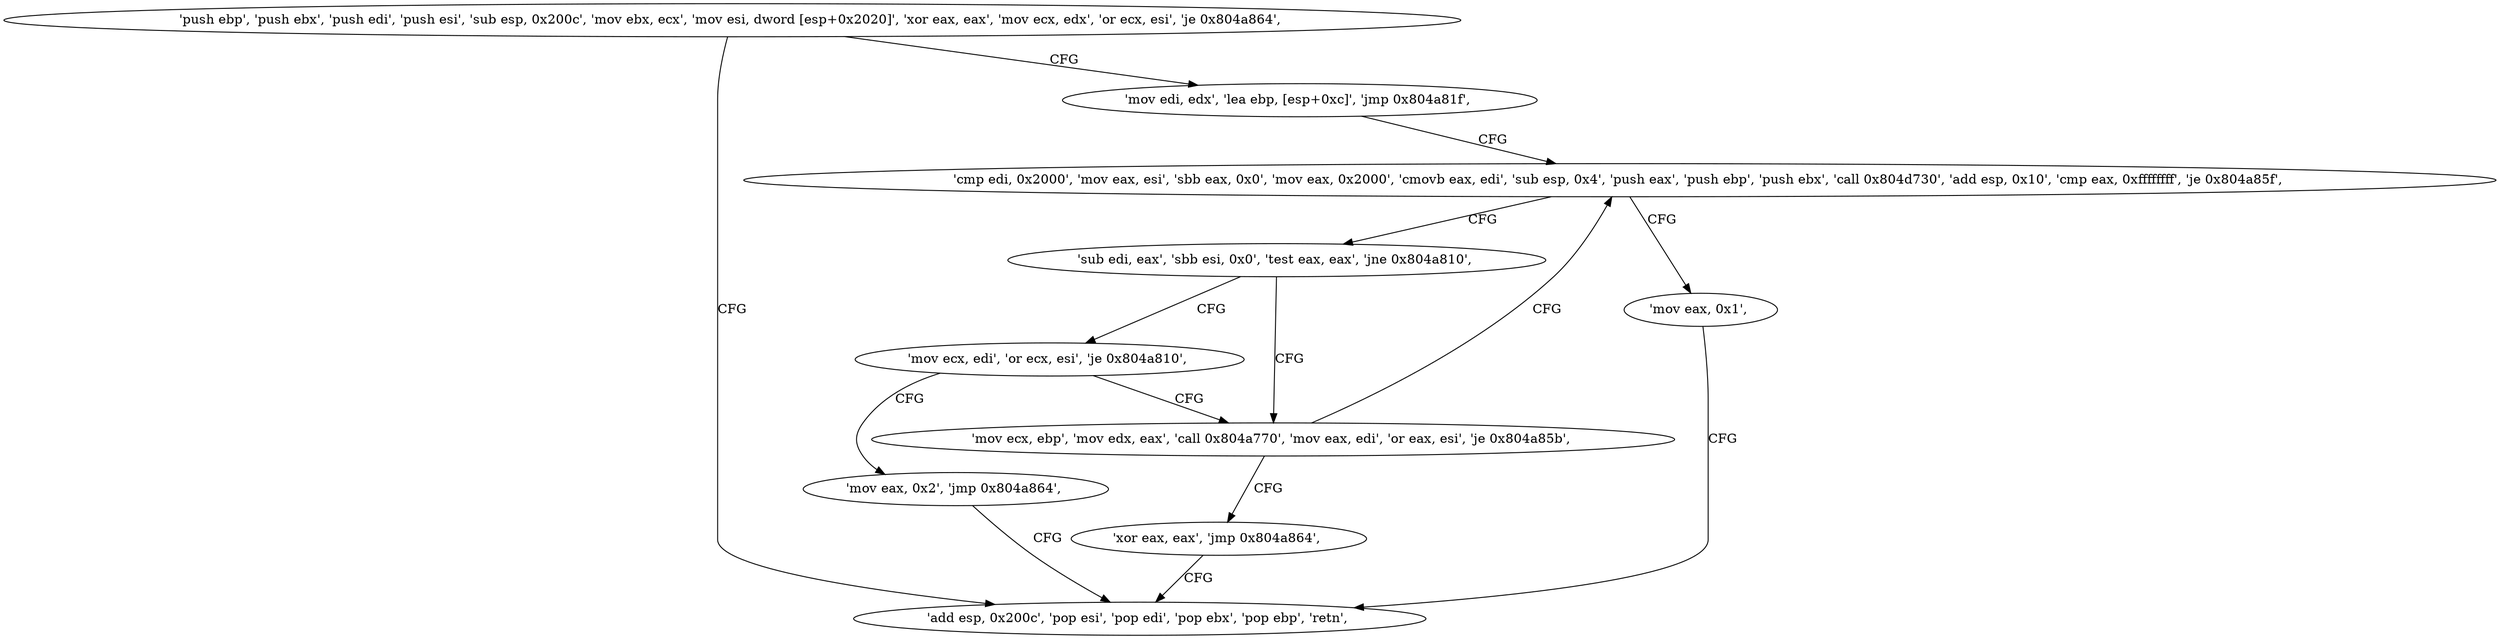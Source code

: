digraph "func" {
"134522848" [label = "'push ebp', 'push ebx', 'push edi', 'push esi', 'sub esp, 0x200c', 'mov ebx, ecx', 'mov esi, dword [esp+0x2020]', 'xor eax, eax', 'mov ecx, edx', 'or ecx, esi', 'je 0x804a864', " ]
"134522980" [label = "'add esp, 0x200c', 'pop esi', 'pop edi', 'pop ebx', 'pop ebp', 'retn', " ]
"134522875" [label = "'mov edi, edx', 'lea ebp, [esp+0xc]', 'jmp 0x804a81f', " ]
"134522911" [label = "'cmp edi, 0x2000', 'mov eax, esi', 'sbb eax, 0x0', 'mov eax, 0x2000', 'cmovb eax, edi', 'sub esp, 0x4', 'push eax', 'push ebp', 'push ebx', 'call 0x804d730', 'add esp, 0x10', 'cmp eax, 0xffffffff', 'je 0x804a85f', " ]
"134522975" [label = "'mov eax, 0x1', " ]
"134522949" [label = "'sub edi, eax', 'sbb esi, 0x0', 'test eax, eax', 'jne 0x804a810', " ]
"134522896" [label = "'mov ecx, ebp', 'mov edx, eax', 'call 0x804a770', 'mov eax, edi', 'or eax, esi', 'je 0x804a85b', " ]
"134522958" [label = "'mov ecx, edi', 'or ecx, esi', 'je 0x804a810', " ]
"134522971" [label = "'xor eax, eax', 'jmp 0x804a864', " ]
"134522964" [label = "'mov eax, 0x2', 'jmp 0x804a864', " ]
"134522848" -> "134522980" [ label = "CFG" ]
"134522848" -> "134522875" [ label = "CFG" ]
"134522875" -> "134522911" [ label = "CFG" ]
"134522911" -> "134522975" [ label = "CFG" ]
"134522911" -> "134522949" [ label = "CFG" ]
"134522975" -> "134522980" [ label = "CFG" ]
"134522949" -> "134522896" [ label = "CFG" ]
"134522949" -> "134522958" [ label = "CFG" ]
"134522896" -> "134522971" [ label = "CFG" ]
"134522896" -> "134522911" [ label = "CFG" ]
"134522958" -> "134522896" [ label = "CFG" ]
"134522958" -> "134522964" [ label = "CFG" ]
"134522971" -> "134522980" [ label = "CFG" ]
"134522964" -> "134522980" [ label = "CFG" ]
}
